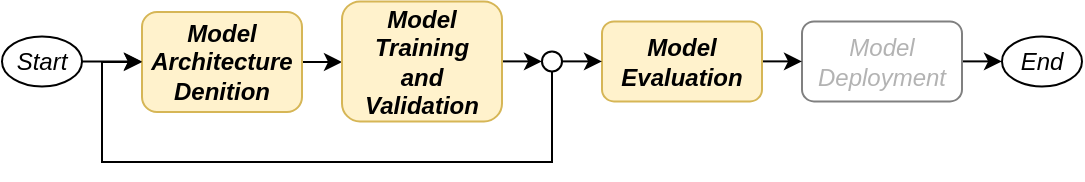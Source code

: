 <mxfile version="14.9.6" type="device"><diagram id="C9fVmIF2NuXFvAeGgZgt" name="Pagina-1"><mxGraphModel dx="1086" dy="806" grid="1" gridSize="10" guides="1" tooltips="1" connect="1" arrows="1" fold="1" page="1" pageScale="1" pageWidth="827" pageHeight="1169" math="0" shadow="0"><root><mxCell id="0"/><mxCell id="1" parent="0"/><mxCell id="fJFrYbvGEP6bNVfWxEJK-1" style="edgeStyle=orthogonalEdgeStyle;rounded=0;orthogonalLoop=1;jettySize=auto;html=1;exitX=1;exitY=0.5;exitDx=0;exitDy=0;entryX=0;entryY=0.5;entryDx=0;entryDy=0;" parent="1" source="fJFrYbvGEP6bNVfWxEJK-2" target="fJFrYbvGEP6bNVfWxEJK-4" edge="1"><mxGeometry relative="1" as="geometry"/></mxCell><mxCell id="fJFrYbvGEP6bNVfWxEJK-2" value="&lt;div&gt;Model&lt;/div&gt;&lt;div&gt;Archi&lt;span&gt;tecture&lt;/span&gt;&lt;/div&gt;&lt;div&gt;Denition&lt;/div&gt;" style="rounded=1;whiteSpace=wrap;html=1;fontStyle=3;fillColor=#fff2cc;strokeColor=#d6b656;" parent="1" vertex="1"><mxGeometry x="120" y="45" width="80" height="50" as="geometry"/></mxCell><mxCell id="fJFrYbvGEP6bNVfWxEJK-15" style="edgeStyle=orthogonalEdgeStyle;rounded=0;orthogonalLoop=1;jettySize=auto;html=1;exitX=1;exitY=0.5;exitDx=0;exitDy=0;entryX=0;entryY=0.5;entryDx=0;entryDy=0;" parent="1" source="fJFrYbvGEP6bNVfWxEJK-4" target="fJFrYbvGEP6bNVfWxEJK-13" edge="1"><mxGeometry relative="1" as="geometry"/></mxCell><mxCell id="fJFrYbvGEP6bNVfWxEJK-4" value="Model&lt;br&gt;Training&lt;br&gt;and&lt;br&gt;Validation" style="rounded=1;whiteSpace=wrap;html=1;fontStyle=3;fillColor=#fff2cc;strokeColor=#d6b656;" parent="1" vertex="1"><mxGeometry x="220" y="39.69" width="80" height="60" as="geometry"/></mxCell><mxCell id="fJFrYbvGEP6bNVfWxEJK-5" style="edgeStyle=orthogonalEdgeStyle;rounded=0;orthogonalLoop=1;jettySize=auto;html=1;exitX=1;exitY=0.5;exitDx=0;exitDy=0;entryX=0;entryY=0.5;entryDx=0;entryDy=0;" parent="1" source="fJFrYbvGEP6bNVfWxEJK-6" target="fJFrYbvGEP6bNVfWxEJK-9" edge="1"><mxGeometry relative="1" as="geometry"/></mxCell><mxCell id="fJFrYbvGEP6bNVfWxEJK-6" value="&lt;div&gt;Model&lt;/div&gt;&lt;div&gt;Deployment&lt;/div&gt;" style="rounded=1;whiteSpace=wrap;html=1;strokeColor=#808080;fontStyle=2;fontColor=#B3B3B3;" parent="1" vertex="1"><mxGeometry x="450" y="49.69" width="80" height="40" as="geometry"/></mxCell><mxCell id="fJFrYbvGEP6bNVfWxEJK-7" style="edgeStyle=orthogonalEdgeStyle;rounded=0;orthogonalLoop=1;jettySize=auto;html=1;exitX=1;exitY=0.5;exitDx=0;exitDy=0;entryX=0;entryY=0.5;entryDx=0;entryDy=0;" parent="1" source="fJFrYbvGEP6bNVfWxEJK-8" target="fJFrYbvGEP6bNVfWxEJK-2" edge="1"><mxGeometry relative="1" as="geometry"/></mxCell><mxCell id="fJFrYbvGEP6bNVfWxEJK-8" value="Start" style="ellipse;whiteSpace=wrap;html=1;fontStyle=2" parent="1" vertex="1"><mxGeometry x="50" y="57.19" width="40" height="25" as="geometry"/></mxCell><mxCell id="fJFrYbvGEP6bNVfWxEJK-9" value="End" style="ellipse;whiteSpace=wrap;html=1;fontStyle=2" parent="1" vertex="1"><mxGeometry x="550" y="57.19" width="40" height="25" as="geometry"/></mxCell><mxCell id="fJFrYbvGEP6bNVfWxEJK-12" style="edgeStyle=orthogonalEdgeStyle;rounded=0;orthogonalLoop=1;jettySize=auto;html=1;exitX=1;exitY=0.5;exitDx=0;exitDy=0;entryX=0;entryY=0.5;entryDx=0;entryDy=0;" parent="1" source="fJFrYbvGEP6bNVfWxEJK-10" target="fJFrYbvGEP6bNVfWxEJK-6" edge="1"><mxGeometry relative="1" as="geometry"/></mxCell><mxCell id="fJFrYbvGEP6bNVfWxEJK-10" value="Model Evaluation" style="rounded=1;whiteSpace=wrap;html=1;fontStyle=3;fillColor=#fff2cc;strokeColor=#d6b656;" parent="1" vertex="1"><mxGeometry x="350" y="49.69" width="80" height="40" as="geometry"/></mxCell><mxCell id="fJFrYbvGEP6bNVfWxEJK-14" style="edgeStyle=orthogonalEdgeStyle;rounded=0;orthogonalLoop=1;jettySize=auto;html=1;exitX=1;exitY=0.5;exitDx=0;exitDy=0;entryX=0;entryY=0.5;entryDx=0;entryDy=0;" parent="1" source="fJFrYbvGEP6bNVfWxEJK-13" target="fJFrYbvGEP6bNVfWxEJK-10" edge="1"><mxGeometry relative="1" as="geometry"/></mxCell><mxCell id="fJFrYbvGEP6bNVfWxEJK-17" style="edgeStyle=orthogonalEdgeStyle;rounded=0;orthogonalLoop=1;jettySize=auto;html=1;exitX=0.5;exitY=0;exitDx=0;exitDy=0;entryX=0;entryY=0.5;entryDx=0;entryDy=0;" parent="1" source="fJFrYbvGEP6bNVfWxEJK-13" target="fJFrYbvGEP6bNVfWxEJK-2" edge="1"><mxGeometry relative="1" as="geometry"><mxPoint x="100" y="70" as="targetPoint"/><Array as="points"><mxPoint x="325" y="120"/><mxPoint x="100" y="120"/><mxPoint x="100" y="70"/></Array></mxGeometry></mxCell><mxCell id="fJFrYbvGEP6bNVfWxEJK-13" value="" style="ellipse;whiteSpace=wrap;html=1;aspect=fixed;" parent="1" vertex="1"><mxGeometry x="320" y="64.69" width="10" height="10" as="geometry"/></mxCell></root></mxGraphModel></diagram></mxfile>